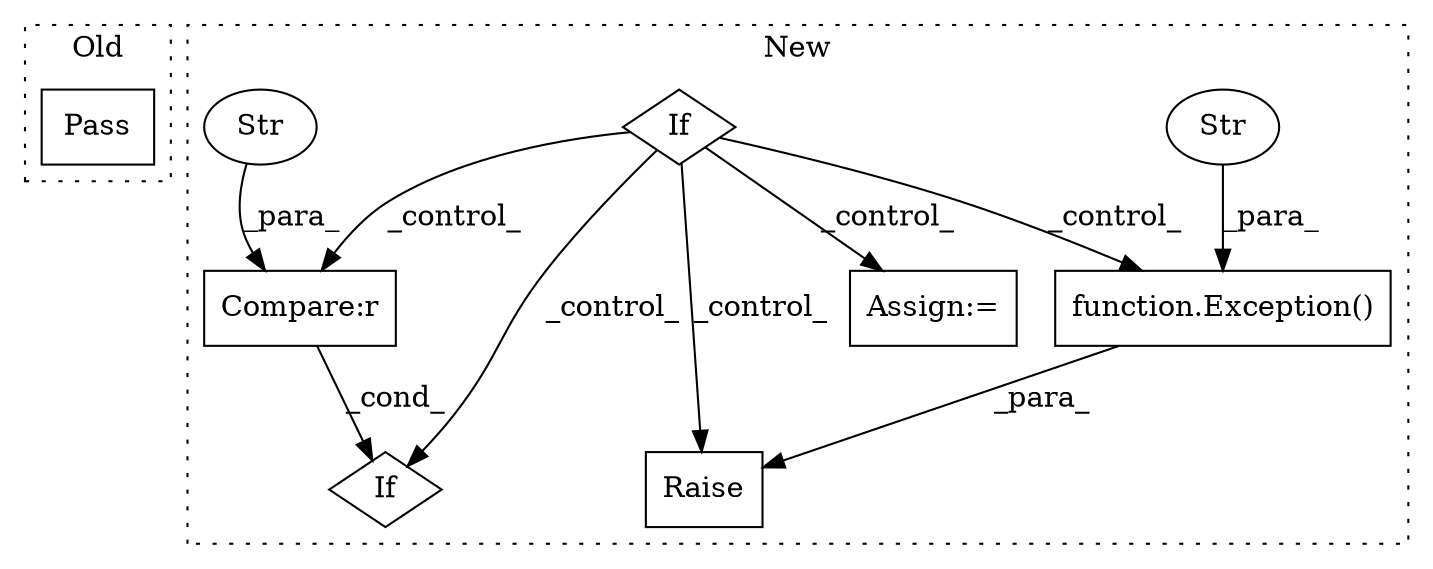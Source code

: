 digraph G {
subgraph cluster0 {
1 [label="Pass" a="62" s="25296" l="4" shape="box"];
label = "Old";
style="dotted";
}
subgraph cluster1 {
2 [label="function.Exception()" a="75" s="25584,25684" l="10,1" shape="box"];
3 [label="Str" a="66" s="25594" l="90" shape="ellipse"];
4 [label="Raise" a="91" s="25578" l="6" shape="box"];
5 [label="If" a="96" s="25536" l="3" shape="diamond"];
6 [label="Assign:=" a="68" s="25759" l="3" shape="box"];
7 [label="If" a="96" s="25870" l="0" shape="diamond"];
8 [label="Compare:r" a="40" s="25870" l="23" shape="box"];
9 [label="Str" a="66" s="25885" l="8" shape="ellipse"];
label = "New";
style="dotted";
}
2 -> 4 [label="_para_"];
3 -> 2 [label="_para_"];
5 -> 2 [label="_control_"];
5 -> 6 [label="_control_"];
5 -> 8 [label="_control_"];
5 -> 7 [label="_control_"];
5 -> 4 [label="_control_"];
8 -> 7 [label="_cond_"];
9 -> 8 [label="_para_"];
}